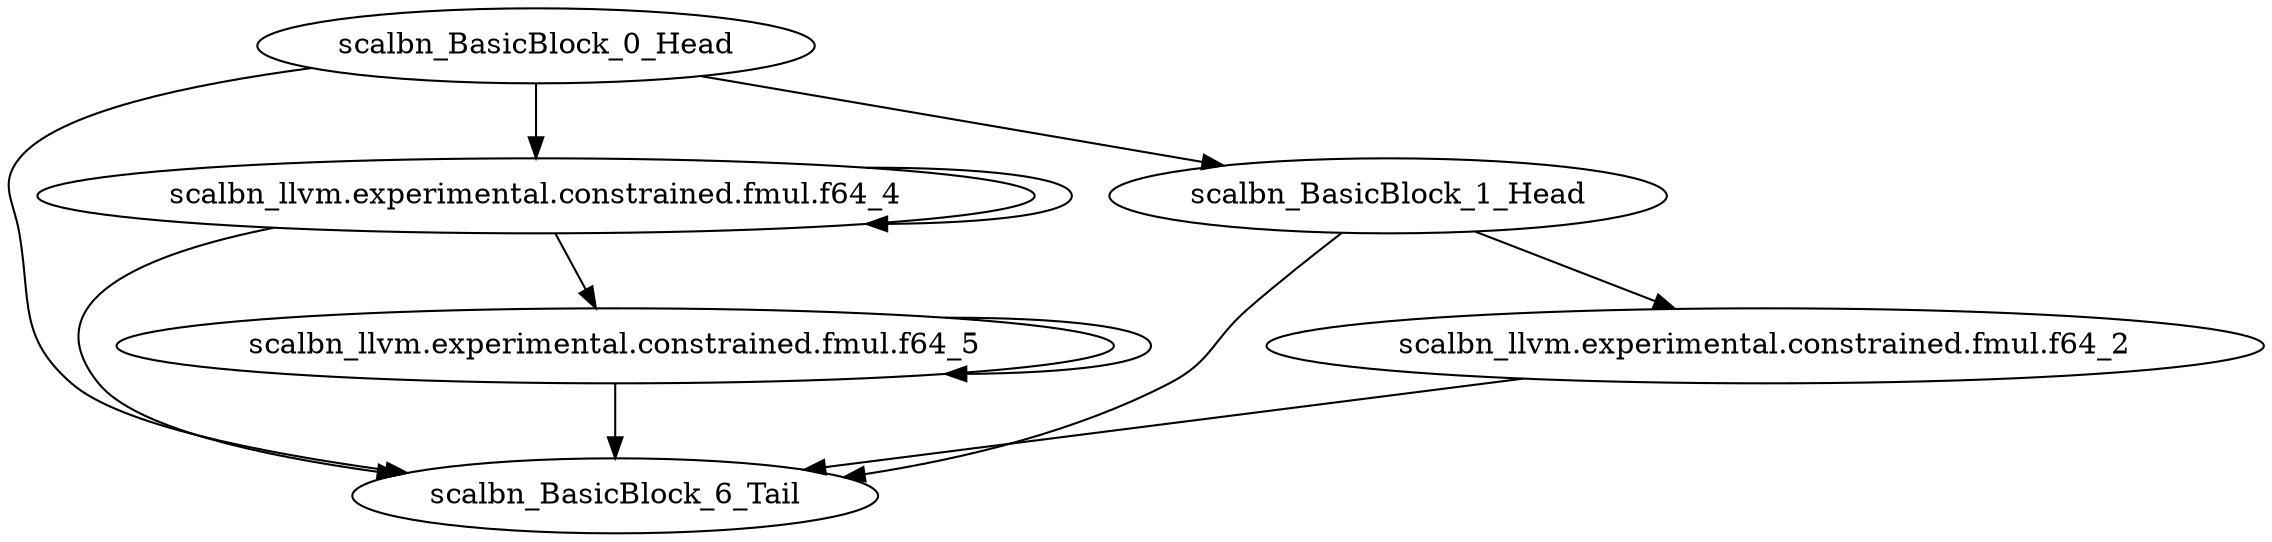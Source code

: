 digraph G {
    "scalbn_BasicBlock_0_Head" -> "scalbn_BasicBlock_6_Tail"
    "scalbn_BasicBlock_0_Head" -> "scalbn_llvm.experimental.constrained.fmul.f64_4"
    "scalbn_BasicBlock_0_Head" -> "scalbn_BasicBlock_1_Head"
    "scalbn_llvm.experimental.constrained.fmul.f64_4" -> "scalbn_BasicBlock_6_Tail"
    "scalbn_llvm.experimental.constrained.fmul.f64_4" -> "scalbn_llvm.experimental.constrained.fmul.f64_4"
    "scalbn_llvm.experimental.constrained.fmul.f64_4" -> "scalbn_llvm.experimental.constrained.fmul.f64_5"
    "scalbn_llvm.experimental.constrained.fmul.f64_2" -> "scalbn_BasicBlock_6_Tail"
    "scalbn_llvm.experimental.constrained.fmul.f64_5" -> "scalbn_BasicBlock_6_Tail"
    "scalbn_llvm.experimental.constrained.fmul.f64_5" -> "scalbn_llvm.experimental.constrained.fmul.f64_5"
    "scalbn_BasicBlock_1_Head" -> "scalbn_BasicBlock_6_Tail"
    "scalbn_BasicBlock_1_Head" -> "scalbn_llvm.experimental.constrained.fmul.f64_2"
}
